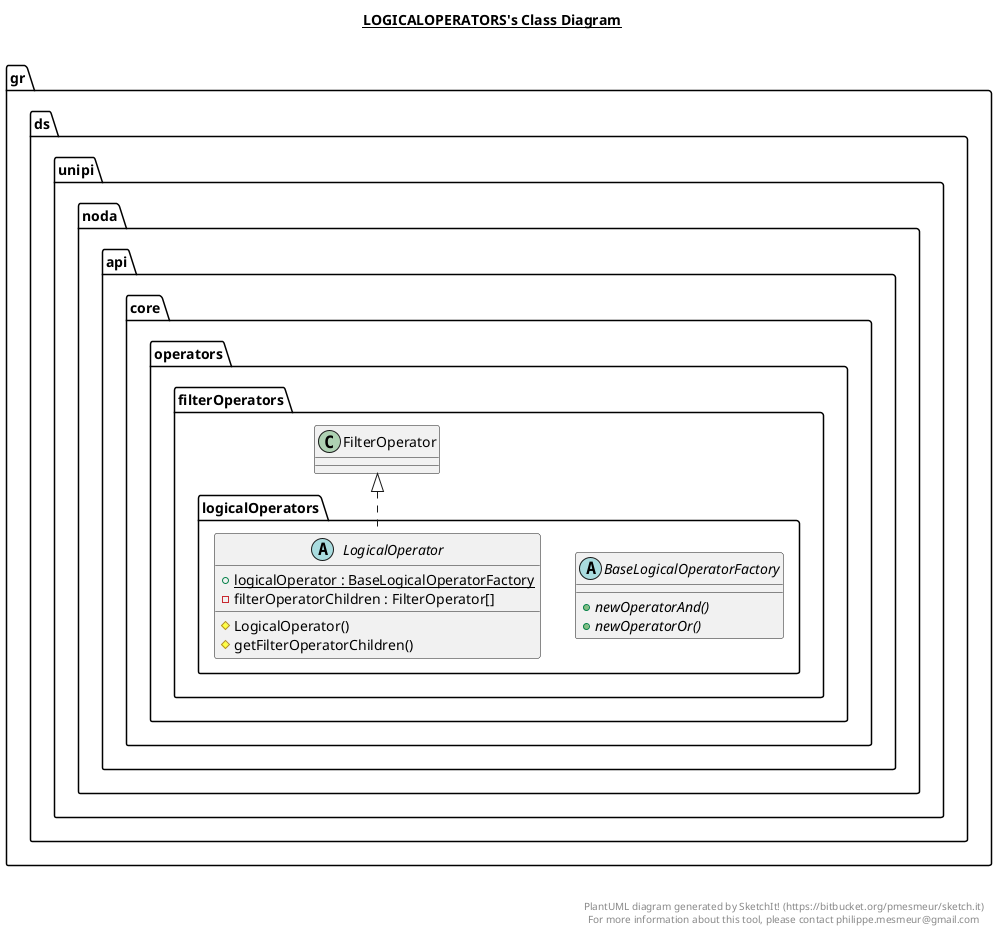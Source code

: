 @startuml

title __LOGICALOPERATORS's Class Diagram__\n

  namespace gr.ds.unipi.noda.api.core.operators {
    namespace filterOperators {
      namespace logicalOperators {
        abstract class gr.ds.unipi.noda.api.core.operators.filterOperators.logicalOperators.BaseLogicalOperatorFactory {
            {abstract} + newOperatorAnd()
            {abstract} + newOperatorOr()
        }
      }
    }
  }
  

  namespace gr.ds.unipi.noda.api.core.operators {
    namespace filterOperators {
      namespace logicalOperators {
        abstract class gr.ds.unipi.noda.api.core.operators.filterOperators.logicalOperators.LogicalOperator {
            {static} + logicalOperator : BaseLogicalOperatorFactory
            - filterOperatorChildren : FilterOperator[]
            # LogicalOperator()
            # getFilterOperatorChildren()
        }
      }
    }
  }
  

  gr.ds.unipi.noda.api.core.operators.filterOperators.logicalOperators.LogicalOperator .up.|> gr.ds.unipi.noda.api.core.operators.filterOperators.FilterOperator


right footer


PlantUML diagram generated by SketchIt! (https://bitbucket.org/pmesmeur/sketch.it)
For more information about this tool, please contact philippe.mesmeur@gmail.com
endfooter

@enduml
